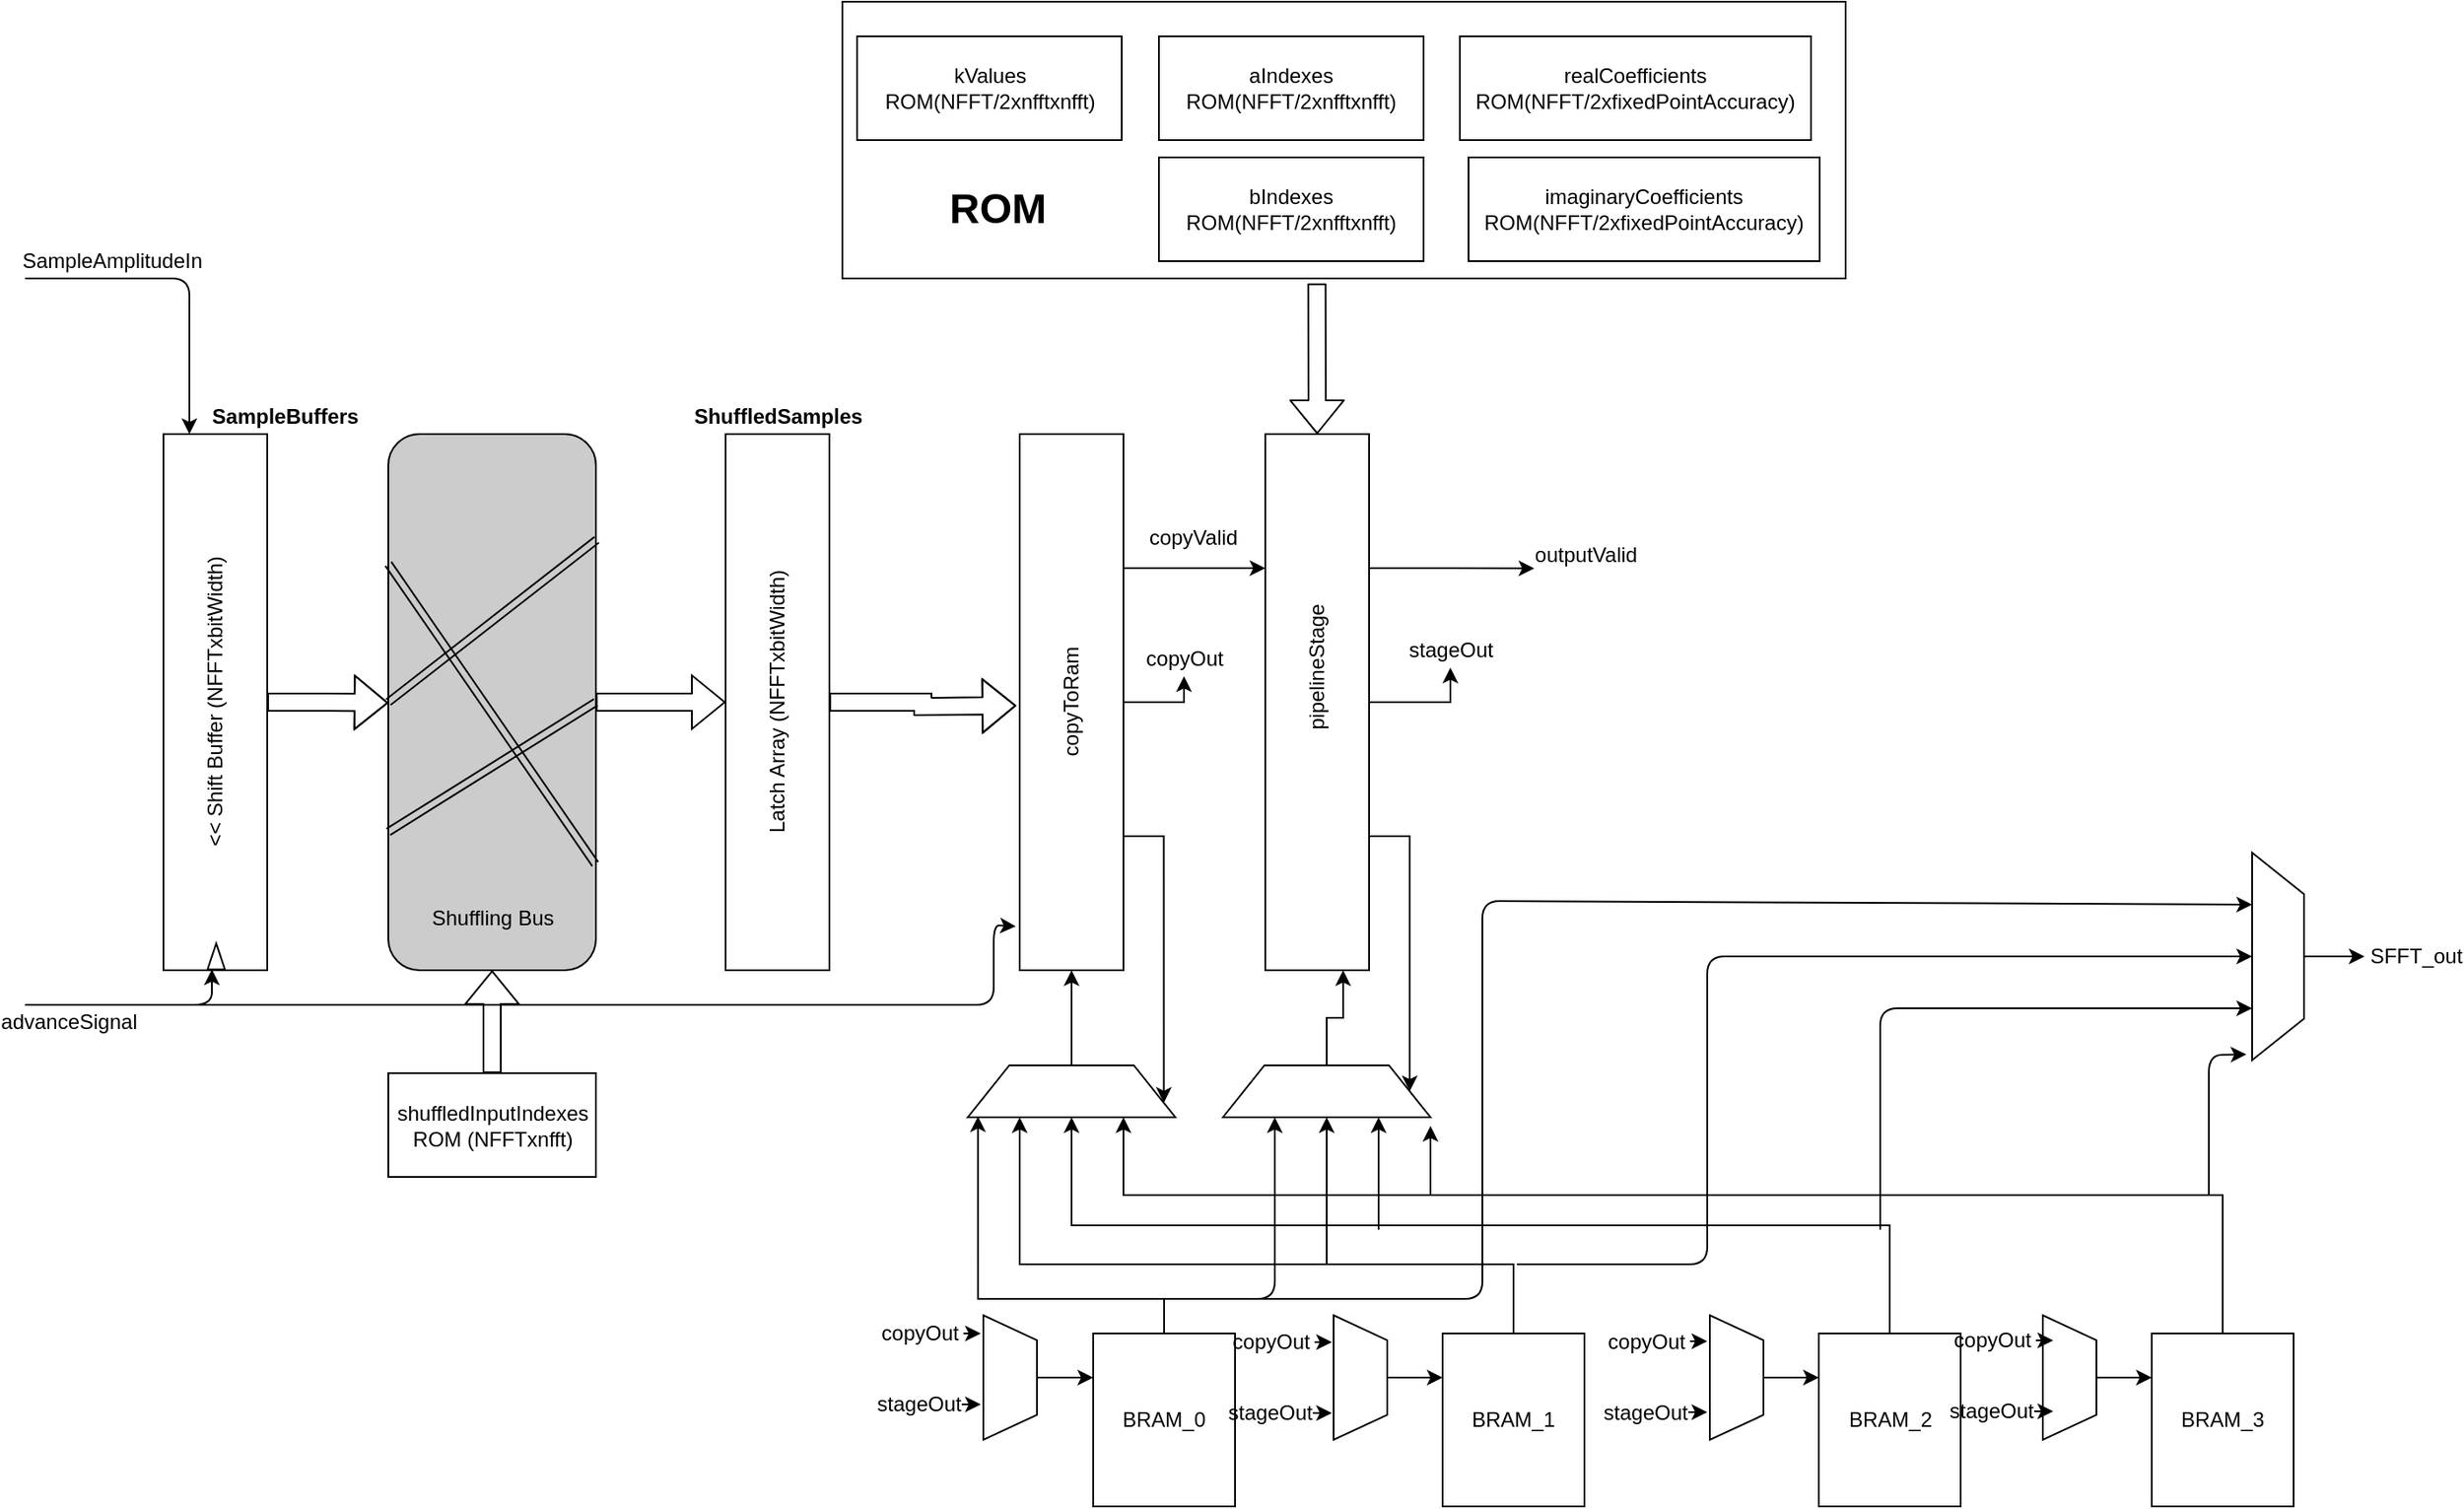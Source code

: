 <mxfile version="10.6.7" type="device"><diagram id="_WRftSVOKLT4hcpUIGDj" name="Page-1"><mxGraphModel dx="1534" dy="1221" grid="1" gridSize="10" guides="1" tooltips="1" connect="1" arrows="1" fold="1" page="1" pageScale="1" pageWidth="850" pageHeight="1100" math="0" shadow="0"><root><mxCell id="0"/><mxCell id="1" parent="0"/><mxCell id="M4D6DiIM8O4_KH2jBR2v-3" value="" style="group" parent="1" vertex="1" connectable="0"><mxGeometry x="82.5" y="340" width="170" height="310" as="geometry"/></mxCell><mxCell id="M4D6DiIM8O4_KH2jBR2v-10" value="" style="group" parent="M4D6DiIM8O4_KH2jBR2v-3" vertex="1" connectable="0"><mxGeometry width="170" height="310" as="geometry"/></mxCell><mxCell id="M4D6DiIM8O4_KH2jBR2v-1" value="" style="rounded=0;whiteSpace=wrap;html=1;" parent="M4D6DiIM8O4_KH2jBR2v-10" vertex="1"><mxGeometry x="55" width="60" height="310" as="geometry"/></mxCell><mxCell id="M4D6DiIM8O4_KH2jBR2v-2" value="&amp;lt;&amp;lt; Shift Buffer (NFFTxbitWidth)" style="text;html=1;strokeColor=none;fillColor=none;align=center;verticalAlign=middle;whiteSpace=wrap;rounded=0;rotation=-90;" parent="M4D6DiIM8O4_KH2jBR2v-10" vertex="1"><mxGeometry y="145" width="170" height="20" as="geometry"/></mxCell><mxCell id="M4D6DiIM8O4_KH2jBR2v-6" value="" style="triangle;whiteSpace=wrap;html=1;rotation=-90;" parent="M4D6DiIM8O4_KH2jBR2v-10" vertex="1"><mxGeometry x="78" y="297" width="15" height="10" as="geometry"/></mxCell><mxCell id="M4D6DiIM8O4_KH2jBR2v-4" value="" style="endArrow=classic;html=1;entryX=0.25;entryY=0;entryDx=0;entryDy=0;" parent="1" target="M4D6DiIM8O4_KH2jBR2v-1" edge="1"><mxGeometry width="50" height="50" relative="1" as="geometry"><mxPoint x="57.5" y="250" as="sourcePoint"/><mxPoint x="137.5" y="670" as="targetPoint"/><Array as="points"><mxPoint x="152.5" y="250"/></Array></mxGeometry></mxCell><mxCell id="M4D6DiIM8O4_KH2jBR2v-5" value="SampleAmplitudeIn" style="text;html=1;strokeColor=none;fillColor=none;align=center;verticalAlign=middle;whiteSpace=wrap;rounded=0;" parent="1" vertex="1"><mxGeometry x="87.5" y="230" width="40" height="20" as="geometry"/></mxCell><mxCell id="M4D6DiIM8O4_KH2jBR2v-7" value="" style="endArrow=classic;html=1;entryX=0;entryY=0.25;entryDx=0;entryDy=0;" parent="1" target="M4D6DiIM8O4_KH2jBR2v-6" edge="1"><mxGeometry width="50" height="50" relative="1" as="geometry"><mxPoint x="57.5" y="670" as="sourcePoint"/><mxPoint x="97.5" y="670" as="targetPoint"/><Array as="points"><mxPoint x="165.5" y="670"/></Array></mxGeometry></mxCell><mxCell id="M4D6DiIM8O4_KH2jBR2v-8" value="advanceSignal" style="text;html=1;strokeColor=none;fillColor=none;align=center;verticalAlign=middle;whiteSpace=wrap;rounded=0;" parent="1" vertex="1"><mxGeometry x="62.5" y="670" width="40" height="20" as="geometry"/></mxCell><mxCell id="M4D6DiIM8O4_KH2jBR2v-12" value="&lt;b&gt;SampleBuffers&lt;/b&gt;" style="text;html=1;strokeColor=none;fillColor=none;align=center;verticalAlign=middle;whiteSpace=wrap;rounded=0;" parent="1" vertex="1"><mxGeometry x="187.5" y="320" width="40" height="20" as="geometry"/></mxCell><mxCell id="M4D6DiIM8O4_KH2jBR2v-20" value="" style="group" parent="1" vertex="1" connectable="0"><mxGeometry x="267.5" y="340" width="120" height="310" as="geometry"/></mxCell><mxCell id="M4D6DiIM8O4_KH2jBR2v-11" value="" style="rounded=1;whiteSpace=wrap;html=1;fillColor=#CCCCCC;" parent="M4D6DiIM8O4_KH2jBR2v-20" vertex="1"><mxGeometry width="120" height="310" as="geometry"/></mxCell><mxCell id="M4D6DiIM8O4_KH2jBR2v-16" value="" style="shape=link;html=1;width=-4.167;entryX=0.997;entryY=0.802;entryDx=0;entryDy=0;entryPerimeter=0;" parent="M4D6DiIM8O4_KH2jBR2v-20" target="M4D6DiIM8O4_KH2jBR2v-11" edge="1"><mxGeometry width="50" height="50" relative="1" as="geometry"><mxPoint y="75" as="sourcePoint"/><mxPoint x="80" y="235" as="targetPoint"/></mxGeometry></mxCell><mxCell id="M4D6DiIM8O4_KH2jBR2v-17" value="" style="shape=link;html=1;width=-4.167;entryX=1;entryY=0.5;entryDx=0;entryDy=0;" parent="M4D6DiIM8O4_KH2jBR2v-20" target="M4D6DiIM8O4_KH2jBR2v-11" edge="1"><mxGeometry width="50" height="50" relative="1" as="geometry"><mxPoint y="230" as="sourcePoint"/><mxPoint x="180" y="165" as="targetPoint"/></mxGeometry></mxCell><mxCell id="M4D6DiIM8O4_KH2jBR2v-18" value="" style="shape=link;html=1;width=-4.167;exitX=0;exitY=0.5;exitDx=0;exitDy=0;entryX=1.004;entryY=0.197;entryDx=0;entryDy=0;entryPerimeter=0;" parent="M4D6DiIM8O4_KH2jBR2v-20" source="M4D6DiIM8O4_KH2jBR2v-11" target="M4D6DiIM8O4_KH2jBR2v-11" edge="1"><mxGeometry width="50" height="50" relative="1" as="geometry"><mxPoint x="20" y="95" as="sourcePoint"/><mxPoint x="100" y="255" as="targetPoint"/></mxGeometry></mxCell><mxCell id="M4D6DiIM8O4_KH2jBR2v-19" value="Shuffling Bus" style="text;html=1;strokeColor=none;fillColor=none;align=center;verticalAlign=middle;whiteSpace=wrap;rounded=0;" parent="M4D6DiIM8O4_KH2jBR2v-20" vertex="1"><mxGeometry x="20" y="270" width="80" height="20" as="geometry"/></mxCell><mxCell id="M4D6DiIM8O4_KH2jBR2v-21" value="" style="group" parent="1" vertex="1" connectable="0"><mxGeometry x="407.5" y="340" width="170" height="310" as="geometry"/></mxCell><mxCell id="M4D6DiIM8O4_KH2jBR2v-22" value="" style="group" parent="M4D6DiIM8O4_KH2jBR2v-21" vertex="1" connectable="0"><mxGeometry width="170" height="310" as="geometry"/></mxCell><mxCell id="M4D6DiIM8O4_KH2jBR2v-23" value="" style="rounded=0;whiteSpace=wrap;html=1;" parent="M4D6DiIM8O4_KH2jBR2v-22" vertex="1"><mxGeometry x="55" width="60" height="310" as="geometry"/></mxCell><mxCell id="M4D6DiIM8O4_KH2jBR2v-24" value="Latch Array (NFFTxbitWidth)" style="text;html=1;strokeColor=none;fillColor=none;align=center;verticalAlign=middle;whiteSpace=wrap;rounded=0;rotation=-90;" parent="M4D6DiIM8O4_KH2jBR2v-22" vertex="1"><mxGeometry y="145" width="170" height="20" as="geometry"/></mxCell><mxCell id="M4D6DiIM8O4_KH2jBR2v-29" value="&lt;b&gt;ShuffledSamples&lt;/b&gt;" style="text;html=1;strokeColor=none;fillColor=none;align=center;verticalAlign=middle;whiteSpace=wrap;rounded=0;" parent="1" vertex="1"><mxGeometry x="473" y="320" width="40" height="20" as="geometry"/></mxCell><mxCell id="M4D6DiIM8O4_KH2jBR2v-31" style="edgeStyle=orthogonalEdgeStyle;shape=flexArrow;rounded=0;orthogonalLoop=1;jettySize=auto;html=1;exitX=0.5;exitY=0;exitDx=0;exitDy=0;entryX=0.5;entryY=1;entryDx=0;entryDy=0;" parent="1" source="M4D6DiIM8O4_KH2jBR2v-30" target="M4D6DiIM8O4_KH2jBR2v-11" edge="1"><mxGeometry relative="1" as="geometry"/></mxCell><mxCell id="M4D6DiIM8O4_KH2jBR2v-30" value="shuffledInputIndexes ROM (NFFTxnfft)" style="rounded=0;whiteSpace=wrap;html=1;fillColor=#FFFFFF;" parent="1" vertex="1"><mxGeometry x="267.5" y="709.5" width="120" height="60" as="geometry"/></mxCell><mxCell id="M4D6DiIM8O4_KH2jBR2v-81" value="" style="group" parent="1" vertex="1" connectable="0"><mxGeometry x="1284.5" y="130" width="170" height="330" as="geometry"/></mxCell><mxCell id="M4D6DiIM8O4_KH2jBR2v-82" value="" style="group" parent="M4D6DiIM8O4_KH2jBR2v-81" vertex="1" connectable="0"><mxGeometry y="20" width="170" height="310" as="geometry"/></mxCell><mxCell id="M4D6DiIM8O4_KH2jBR2v-99" style="edgeStyle=orthogonalEdgeStyle;shape=flexArrow;rounded=0;orthogonalLoop=1;jettySize=auto;html=1;exitX=1;exitY=0.5;exitDx=0;exitDy=0;" parent="1" source="M4D6DiIM8O4_KH2jBR2v-1" edge="1"><mxGeometry relative="1" as="geometry"><mxPoint x="267.5" y="495.333" as="targetPoint"/></mxGeometry></mxCell><mxCell id="M4D6DiIM8O4_KH2jBR2v-100" style="edgeStyle=orthogonalEdgeStyle;shape=flexArrow;rounded=0;orthogonalLoop=1;jettySize=auto;html=1;exitX=1;exitY=0.5;exitDx=0;exitDy=0;entryX=0;entryY=0.5;entryDx=0;entryDy=0;" parent="1" source="M4D6DiIM8O4_KH2jBR2v-11" target="M4D6DiIM8O4_KH2jBR2v-23" edge="1"><mxGeometry relative="1" as="geometry"/></mxCell><mxCell id="M4D6DiIM8O4_KH2jBR2v-101" style="edgeStyle=orthogonalEdgeStyle;shape=flexArrow;rounded=0;orthogonalLoop=1;jettySize=auto;html=1;exitX=1;exitY=0.5;exitDx=0;exitDy=0;entryX=0;entryY=0.5;entryDx=0;entryDy=0;" parent="1" edge="1"><mxGeometry relative="1" as="geometry"><mxPoint x="785" y="305" as="sourcePoint"/></mxGeometry></mxCell><mxCell id="M4D6DiIM8O4_KH2jBR2v-102" style="edgeStyle=orthogonalEdgeStyle;shape=flexArrow;rounded=0;orthogonalLoop=1;jettySize=auto;html=1;exitX=1;exitY=0.5;exitDx=0;exitDy=0;entryX=0;entryY=0.5;entryDx=0;entryDy=0;" parent="1" edge="1"><mxGeometry relative="1" as="geometry"/></mxCell><mxCell id="M4D6DiIM8O4_KH2jBR2v-103" style="edgeStyle=orthogonalEdgeStyle;shape=flexArrow;rounded=0;orthogonalLoop=1;jettySize=auto;html=1;exitX=1;exitY=0.5;exitDx=0;exitDy=0;entryX=0;entryY=0.5;entryDx=0;entryDy=0;" parent="1" edge="1"><mxGeometry relative="1" as="geometry"/></mxCell><mxCell id="M4D6DiIM8O4_KH2jBR2v-104" style="edgeStyle=orthogonalEdgeStyle;shape=flexArrow;rounded=0;orthogonalLoop=1;jettySize=auto;html=1;exitX=1;exitY=0.5;exitDx=0;exitDy=0;entryX=0;entryY=0.5;entryDx=0;entryDy=0;" parent="1" edge="1"><mxGeometry relative="1" as="geometry"/></mxCell><mxCell id="M4D6DiIM8O4_KH2jBR2v-105" style="edgeStyle=orthogonalEdgeStyle;shape=flexArrow;rounded=0;orthogonalLoop=1;jettySize=auto;html=1;exitX=1;exitY=0.5;exitDx=0;exitDy=0;entryX=0;entryY=0.5;entryDx=0;entryDy=0;" parent="1" edge="1"><mxGeometry relative="1" as="geometry"/></mxCell><mxCell id="M4D6DiIM8O4_KH2jBR2v-106" style="edgeStyle=orthogonalEdgeStyle;shape=flexArrow;rounded=0;orthogonalLoop=1;jettySize=auto;html=1;exitX=1;exitY=0.5;exitDx=0;exitDy=0;entryX=0;entryY=0.5;entryDx=0;entryDy=0;" parent="1" edge="1"><mxGeometry relative="1" as="geometry"/></mxCell><mxCell id="M4D6DiIM8O4_KH2jBR2v-110" style="edgeStyle=orthogonalEdgeStyle;rounded=0;orthogonalLoop=1;jettySize=auto;html=1;exitX=1;exitY=0.25;exitDx=0;exitDy=0;entryX=0;entryY=0.25;entryDx=0;entryDy=0;" parent="1" edge="1"><mxGeometry relative="1" as="geometry"><mxPoint x="785" y="228" as="sourcePoint"/></mxGeometry></mxCell><mxCell id="M4D6DiIM8O4_KH2jBR2v-111" style="edgeStyle=orthogonalEdgeStyle;rounded=0;orthogonalLoop=1;jettySize=auto;html=1;exitX=1;exitY=0.25;exitDx=0;exitDy=0;entryX=0;entryY=0.25;entryDx=0;entryDy=0;" parent="1" edge="1"><mxGeometry relative="1" as="geometry"/></mxCell><mxCell id="M4D6DiIM8O4_KH2jBR2v-112" style="edgeStyle=orthogonalEdgeStyle;rounded=0;orthogonalLoop=1;jettySize=auto;html=1;exitX=1;exitY=0.25;exitDx=0;exitDy=0;entryX=0;entryY=0.25;entryDx=0;entryDy=0;" parent="1" edge="1"><mxGeometry relative="1" as="geometry"/></mxCell><mxCell id="M4D6DiIM8O4_KH2jBR2v-113" style="edgeStyle=orthogonalEdgeStyle;rounded=0;orthogonalLoop=1;jettySize=auto;html=1;exitX=1;exitY=0.25;exitDx=0;exitDy=0;entryX=0;entryY=0.25;entryDx=0;entryDy=0;" parent="1" edge="1"><mxGeometry relative="1" as="geometry"/></mxCell><mxCell id="M4D6DiIM8O4_KH2jBR2v-114" style="edgeStyle=orthogonalEdgeStyle;rounded=0;orthogonalLoop=1;jettySize=auto;html=1;exitX=1;exitY=0.25;exitDx=0;exitDy=0;entryX=0;entryY=0.25;entryDx=0;entryDy=0;" parent="1" edge="1"><mxGeometry relative="1" as="geometry"/></mxCell><mxCell id="M4D6DiIM8O4_KH2jBR2v-115" style="edgeStyle=orthogonalEdgeStyle;rounded=0;orthogonalLoop=1;jettySize=auto;html=1;exitX=1;exitY=0.25;exitDx=0;exitDy=0;entryX=0;entryY=0.25;entryDx=0;entryDy=0;" parent="1" edge="1"><mxGeometry relative="1" as="geometry"/></mxCell><mxCell id="M4D6DiIM8O4_KH2jBR2v-117" style="edgeStyle=orthogonalEdgeStyle;rounded=0;orthogonalLoop=1;jettySize=auto;html=1;exitX=1;exitY=0.25;exitDx=0;exitDy=0;" parent="1" edge="1"><mxGeometry relative="1" as="geometry"><mxPoint x="1480" y="228" as="targetPoint"/></mxGeometry></mxCell><mxCell id="M4D6DiIM8O4_KH2jBR2v-118" style="edgeStyle=orthogonalEdgeStyle;shape=flexArrow;rounded=0;orthogonalLoop=1;jettySize=auto;html=1;exitX=1;exitY=0.5;exitDx=0;exitDy=0;" parent="1" edge="1"><mxGeometry relative="1" as="geometry"><mxPoint x="1480" y="305.333" as="targetPoint"/></mxGeometry></mxCell><mxCell id="M4D6DiIM8O4_KH2jBR2v-122" value="kValues ROM(NFFT/2xnfftxnfft)" style="rounded=0;whiteSpace=wrap;html=1;fillColor=#FFFFFF;" parent="1" vertex="1"><mxGeometry x="538.5" y="110" width="153" height="60" as="geometry"/></mxCell><mxCell id="M4D6DiIM8O4_KH2jBR2v-123" value="aIndexes ROM(NFFT/2xnfftxnfft)" style="rounded=0;whiteSpace=wrap;html=1;fillColor=#FFFFFF;" parent="1" vertex="1"><mxGeometry x="713" y="110" width="153" height="60" as="geometry"/></mxCell><mxCell id="M4D6DiIM8O4_KH2jBR2v-124" value="bIndexes ROM(NFFT/2xnfftxnfft)" style="rounded=0;whiteSpace=wrap;html=1;fillColor=#FFFFFF;" parent="1" vertex="1"><mxGeometry x="713" y="180" width="153" height="60" as="geometry"/></mxCell><mxCell id="M4D6DiIM8O4_KH2jBR2v-125" value="realCoefficients&lt;br&gt;ROM(NFFT/2xfixedPointAccuracy)" style="rounded=0;whiteSpace=wrap;html=1;fillColor=#FFFFFF;" parent="1" vertex="1"><mxGeometry x="887" y="110" width="203" height="60" as="geometry"/></mxCell><mxCell id="M4D6DiIM8O4_KH2jBR2v-126" value="imaginaryCoefficients&lt;br&gt;ROM(NFFT/2xfixedPointAccuracy)" style="rounded=0;whiteSpace=wrap;html=1;fillColor=#FFFFFF;" parent="1" vertex="1"><mxGeometry x="892" y="180" width="203" height="60" as="geometry"/></mxCell><mxCell id="M4D6DiIM8O4_KH2jBR2v-127" value="" style="rounded=0;whiteSpace=wrap;html=1;fillColor=none;" parent="1" vertex="1"><mxGeometry x="530" y="90" width="580" height="160" as="geometry"/></mxCell><mxCell id="M4D6DiIM8O4_KH2jBR2v-128" value="&lt;b&gt;&lt;font style=&quot;font-size: 24px&quot;&gt;ROM&lt;/font&gt;&lt;/b&gt;" style="text;html=1;strokeColor=none;fillColor=none;align=center;verticalAlign=middle;whiteSpace=wrap;rounded=0;" parent="1" vertex="1"><mxGeometry x="600" y="200" width="40" height="20" as="geometry"/></mxCell><mxCell id="F-Q1KG6s0Ci1b4CUK3EE-4" style="edgeStyle=orthogonalEdgeStyle;rounded=0;orthogonalLoop=1;jettySize=auto;html=1;exitX=1;exitY=0.25;exitDx=0;exitDy=0;entryX=0;entryY=0.25;entryDx=0;entryDy=0;" edge="1" parent="1" source="M4D6DiIM8O4_KH2jBR2v-34" target="F-Q1KG6s0Ci1b4CUK3EE-1"><mxGeometry relative="1" as="geometry"/></mxCell><mxCell id="F-Q1KG6s0Ci1b4CUK3EE-43" style="edgeStyle=orthogonalEdgeStyle;rounded=0;orthogonalLoop=1;jettySize=auto;html=1;exitX=1;exitY=0.75;exitDx=0;exitDy=0;entryX=1;entryY=0.75;entryDx=0;entryDy=0;" edge="1" parent="1" source="M4D6DiIM8O4_KH2jBR2v-34" target="F-Q1KG6s0Ci1b4CUK3EE-19"><mxGeometry relative="1" as="geometry"><mxPoint x="720" y="720" as="targetPoint"/></mxGeometry></mxCell><mxCell id="F-Q1KG6s0Ci1b4CUK3EE-48" style="edgeStyle=orthogonalEdgeStyle;rounded=0;orthogonalLoop=1;jettySize=auto;html=1;exitX=1;exitY=0.5;exitDx=0;exitDy=0;entryX=0.5;entryY=1;entryDx=0;entryDy=0;" edge="1" parent="1" source="M4D6DiIM8O4_KH2jBR2v-34" target="F-Q1KG6s0Ci1b4CUK3EE-44"><mxGeometry relative="1" as="geometry"/></mxCell><mxCell id="M4D6DiIM8O4_KH2jBR2v-34" value="" style="rounded=0;whiteSpace=wrap;html=1;" parent="1" vertex="1"><mxGeometry x="632.5" y="340" width="60" height="310" as="geometry"/></mxCell><mxCell id="M4D6DiIM8O4_KH2jBR2v-35" value="copyToRam" style="text;html=1;strokeColor=none;fillColor=none;align=center;verticalAlign=middle;whiteSpace=wrap;rounded=0;rotation=-90;" parent="1" vertex="1"><mxGeometry x="577.5" y="485" width="170" height="20" as="geometry"/></mxCell><mxCell id="M4D6DiIM8O4_KH2jBR2v-119" value="outputValid" style="text;html=1;strokeColor=none;fillColor=none;align=center;verticalAlign=middle;whiteSpace=wrap;rounded=0;" parent="1" vertex="1"><mxGeometry x="940" y="400" width="40" height="20" as="geometry"/></mxCell><mxCell id="M4D6DiIM8O4_KH2jBR2v-120" value="SFFT_out" style="text;html=1;strokeColor=none;fillColor=none;align=center;verticalAlign=middle;whiteSpace=wrap;rounded=0;" parent="1" vertex="1"><mxGeometry x="1420" y="632" width="40" height="20" as="geometry"/></mxCell><mxCell id="QLt9Gw07JfXQnme5-iJ--3" style="edgeStyle=orthogonalEdgeStyle;shape=flexArrow;rounded=0;orthogonalLoop=1;jettySize=auto;html=1;exitX=1;exitY=0.5;exitDx=0;exitDy=0;entryX=0.75;entryY=1;entryDx=0;entryDy=0;" parent="1" source="M4D6DiIM8O4_KH2jBR2v-23" edge="1"><mxGeometry relative="1" as="geometry"><mxPoint x="630.5" y="497" as="targetPoint"/></mxGeometry></mxCell><mxCell id="QLt9Gw07JfXQnme5-iJ--9" value="" style="endArrow=classic;html=1;entryX=-0.037;entryY=0.918;entryDx=0;entryDy=0;entryPerimeter=0;" parent="1" target="M4D6DiIM8O4_KH2jBR2v-34" edge="1"><mxGeometry width="50" height="50" relative="1" as="geometry"><mxPoint x="147.5" y="670" as="sourcePoint"/><mxPoint x="137.5" y="900" as="targetPoint"/><Array as="points"><mxPoint x="437.5" y="670"/><mxPoint x="617.5" y="670"/><mxPoint x="617.5" y="624"/></Array></mxGeometry></mxCell><mxCell id="F-Q1KG6s0Ci1b4CUK3EE-5" style="edgeStyle=orthogonalEdgeStyle;rounded=0;orthogonalLoop=1;jettySize=auto;html=1;exitX=1;exitY=0.25;exitDx=0;exitDy=0;" edge="1" parent="1" source="F-Q1KG6s0Ci1b4CUK3EE-1"><mxGeometry relative="1" as="geometry"><mxPoint x="930" y="417.667" as="targetPoint"/></mxGeometry></mxCell><mxCell id="F-Q1KG6s0Ci1b4CUK3EE-42" style="edgeStyle=orthogonalEdgeStyle;rounded=0;orthogonalLoop=1;jettySize=auto;html=1;exitX=1;exitY=0.75;exitDx=0;exitDy=0;entryX=1;entryY=0.5;entryDx=0;entryDy=0;" edge="1" parent="1" source="F-Q1KG6s0Ci1b4CUK3EE-1" target="F-Q1KG6s0Ci1b4CUK3EE-23"><mxGeometry relative="1" as="geometry"/></mxCell><mxCell id="F-Q1KG6s0Ci1b4CUK3EE-49" style="edgeStyle=orthogonalEdgeStyle;rounded=0;orthogonalLoop=1;jettySize=auto;html=1;exitX=1;exitY=0.5;exitDx=0;exitDy=0;entryX=0.5;entryY=1;entryDx=0;entryDy=0;" edge="1" parent="1" source="F-Q1KG6s0Ci1b4CUK3EE-1" target="F-Q1KG6s0Ci1b4CUK3EE-46"><mxGeometry relative="1" as="geometry"/></mxCell><mxCell id="F-Q1KG6s0Ci1b4CUK3EE-1" value="" style="rounded=0;whiteSpace=wrap;html=1;" vertex="1" parent="1"><mxGeometry x="774.5" y="340" width="60" height="310" as="geometry"/></mxCell><mxCell id="F-Q1KG6s0Ci1b4CUK3EE-2" value="pipelineStage" style="text;html=1;strokeColor=none;fillColor=none;align=center;verticalAlign=middle;whiteSpace=wrap;rounded=0;rotation=-90;" vertex="1" parent="1"><mxGeometry x="719.5" y="465" width="170" height="20" as="geometry"/></mxCell><mxCell id="F-Q1KG6s0Ci1b4CUK3EE-3" value="" style="shape=flexArrow;endArrow=classic;html=1;entryX=0.5;entryY=0;entryDx=0;entryDy=0;exitX=0.473;exitY=1.018;exitDx=0;exitDy=0;exitPerimeter=0;" edge="1" parent="1" source="M4D6DiIM8O4_KH2jBR2v-127" target="F-Q1KG6s0Ci1b4CUK3EE-1"><mxGeometry width="50" height="50" relative="1" as="geometry"><mxPoint x="460" y="840" as="sourcePoint"/><mxPoint x="510" y="790" as="targetPoint"/></mxGeometry></mxCell><mxCell id="F-Q1KG6s0Ci1b4CUK3EE-25" style="edgeStyle=orthogonalEdgeStyle;rounded=0;orthogonalLoop=1;jettySize=auto;html=1;exitX=0.5;exitY=0;exitDx=0;exitDy=0;entryX=0.049;entryY=0.983;entryDx=0;entryDy=0;entryPerimeter=0;" edge="1" parent="1" source="F-Q1KG6s0Ci1b4CUK3EE-6" target="F-Q1KG6s0Ci1b4CUK3EE-19"><mxGeometry relative="1" as="geometry"><Array as="points"><mxPoint x="716" y="840"/><mxPoint x="608" y="840"/></Array></mxGeometry></mxCell><mxCell id="F-Q1KG6s0Ci1b4CUK3EE-6" value="BRAM_0" style="rounded=0;whiteSpace=wrap;html=1;" vertex="1" parent="1"><mxGeometry x="675" y="860" width="82" height="100" as="geometry"/></mxCell><mxCell id="F-Q1KG6s0Ci1b4CUK3EE-9" style="edgeStyle=orthogonalEdgeStyle;rounded=0;orthogonalLoop=1;jettySize=auto;html=1;exitX=0.5;exitY=0;exitDx=0;exitDy=0;entryX=0;entryY=0.25;entryDx=0;entryDy=0;" edge="1" parent="1" source="F-Q1KG6s0Ci1b4CUK3EE-7" target="F-Q1KG6s0Ci1b4CUK3EE-6"><mxGeometry relative="1" as="geometry"/></mxCell><mxCell id="F-Q1KG6s0Ci1b4CUK3EE-7" value="" style="shape=trapezoid;perimeter=trapezoidPerimeter;whiteSpace=wrap;html=1;rotation=90;" vertex="1" parent="1"><mxGeometry x="591" y="870" width="72" height="31" as="geometry"/></mxCell><mxCell id="F-Q1KG6s0Ci1b4CUK3EE-26" style="edgeStyle=orthogonalEdgeStyle;rounded=0;orthogonalLoop=1;jettySize=auto;html=1;exitX=0.5;exitY=0;exitDx=0;exitDy=0;entryX=0.25;entryY=1;entryDx=0;entryDy=0;" edge="1" parent="1" source="F-Q1KG6s0Ci1b4CUK3EE-10" target="F-Q1KG6s0Ci1b4CUK3EE-19"><mxGeometry relative="1" as="geometry"><Array as="points"><mxPoint x="918" y="820"/><mxPoint x="633" y="820"/></Array></mxGeometry></mxCell><mxCell id="F-Q1KG6s0Ci1b4CUK3EE-10" value="BRAM_1" style="rounded=0;whiteSpace=wrap;html=1;" vertex="1" parent="1"><mxGeometry x="877" y="860" width="82" height="100" as="geometry"/></mxCell><mxCell id="F-Q1KG6s0Ci1b4CUK3EE-11" style="edgeStyle=orthogonalEdgeStyle;rounded=0;orthogonalLoop=1;jettySize=auto;html=1;exitX=0.5;exitY=0;exitDx=0;exitDy=0;entryX=0;entryY=0.25;entryDx=0;entryDy=0;" edge="1" parent="1" source="F-Q1KG6s0Ci1b4CUK3EE-12" target="F-Q1KG6s0Ci1b4CUK3EE-10"><mxGeometry relative="1" as="geometry"/></mxCell><mxCell id="F-Q1KG6s0Ci1b4CUK3EE-12" value="" style="shape=trapezoid;perimeter=trapezoidPerimeter;whiteSpace=wrap;html=1;rotation=90;" vertex="1" parent="1"><mxGeometry x="793.5" y="870" width="72" height="31" as="geometry"/></mxCell><mxCell id="F-Q1KG6s0Ci1b4CUK3EE-27" style="edgeStyle=orthogonalEdgeStyle;rounded=0;orthogonalLoop=1;jettySize=auto;html=1;exitX=0.5;exitY=0;exitDx=0;exitDy=0;" edge="1" parent="1" source="F-Q1KG6s0Ci1b4CUK3EE-13" target="F-Q1KG6s0Ci1b4CUK3EE-19"><mxGeometry relative="1" as="geometry"/></mxCell><mxCell id="F-Q1KG6s0Ci1b4CUK3EE-13" value="BRAM_2" style="rounded=0;whiteSpace=wrap;html=1;" vertex="1" parent="1"><mxGeometry x="1094.5" y="860" width="82" height="100" as="geometry"/></mxCell><mxCell id="F-Q1KG6s0Ci1b4CUK3EE-14" style="edgeStyle=orthogonalEdgeStyle;rounded=0;orthogonalLoop=1;jettySize=auto;html=1;exitX=0.5;exitY=0;exitDx=0;exitDy=0;entryX=0;entryY=0.25;entryDx=0;entryDy=0;" edge="1" parent="1" source="F-Q1KG6s0Ci1b4CUK3EE-15" target="F-Q1KG6s0Ci1b4CUK3EE-13"><mxGeometry relative="1" as="geometry"/></mxCell><mxCell id="F-Q1KG6s0Ci1b4CUK3EE-15" value="" style="shape=trapezoid;perimeter=trapezoidPerimeter;whiteSpace=wrap;html=1;rotation=90;" vertex="1" parent="1"><mxGeometry x="1011" y="870" width="72" height="31" as="geometry"/></mxCell><mxCell id="F-Q1KG6s0Ci1b4CUK3EE-28" style="edgeStyle=orthogonalEdgeStyle;rounded=0;orthogonalLoop=1;jettySize=auto;html=1;exitX=0.5;exitY=0;exitDx=0;exitDy=0;entryX=0.75;entryY=1;entryDx=0;entryDy=0;" edge="1" parent="1" source="F-Q1KG6s0Ci1b4CUK3EE-16" target="F-Q1KG6s0Ci1b4CUK3EE-19"><mxGeometry relative="1" as="geometry"><Array as="points"><mxPoint x="1328" y="780"/><mxPoint x="693" y="780"/></Array></mxGeometry></mxCell><mxCell id="F-Q1KG6s0Ci1b4CUK3EE-16" value="BRAM_3" style="rounded=0;whiteSpace=wrap;html=1;" vertex="1" parent="1"><mxGeometry x="1287" y="860" width="82" height="100" as="geometry"/></mxCell><mxCell id="F-Q1KG6s0Ci1b4CUK3EE-17" style="edgeStyle=orthogonalEdgeStyle;rounded=0;orthogonalLoop=1;jettySize=auto;html=1;exitX=0.5;exitY=0;exitDx=0;exitDy=0;entryX=0;entryY=0.25;entryDx=0;entryDy=0;" edge="1" parent="1" source="F-Q1KG6s0Ci1b4CUK3EE-18" target="F-Q1KG6s0Ci1b4CUK3EE-16"><mxGeometry relative="1" as="geometry"/></mxCell><mxCell id="F-Q1KG6s0Ci1b4CUK3EE-18" value="" style="shape=trapezoid;perimeter=trapezoidPerimeter;whiteSpace=wrap;html=1;rotation=90;" vertex="1" parent="1"><mxGeometry x="1203.5" y="870" width="72" height="31" as="geometry"/></mxCell><mxCell id="F-Q1KG6s0Ci1b4CUK3EE-40" style="edgeStyle=orthogonalEdgeStyle;rounded=0;orthogonalLoop=1;jettySize=auto;html=1;exitX=0.5;exitY=0;exitDx=0;exitDy=0;" edge="1" parent="1" source="F-Q1KG6s0Ci1b4CUK3EE-19" target="M4D6DiIM8O4_KH2jBR2v-34"><mxGeometry relative="1" as="geometry"/></mxCell><mxCell id="F-Q1KG6s0Ci1b4CUK3EE-19" value="" style="shape=trapezoid;perimeter=trapezoidPerimeter;whiteSpace=wrap;html=1;" vertex="1" parent="1"><mxGeometry x="602.5" y="705" width="120" height="30" as="geometry"/></mxCell><mxCell id="F-Q1KG6s0Ci1b4CUK3EE-41" style="edgeStyle=orthogonalEdgeStyle;rounded=0;orthogonalLoop=1;jettySize=auto;html=1;exitX=0.5;exitY=0;exitDx=0;exitDy=0;entryX=0.75;entryY=1;entryDx=0;entryDy=0;" edge="1" parent="1" source="F-Q1KG6s0Ci1b4CUK3EE-23" target="F-Q1KG6s0Ci1b4CUK3EE-1"><mxGeometry relative="1" as="geometry"/></mxCell><mxCell id="F-Q1KG6s0Ci1b4CUK3EE-23" value="" style="shape=trapezoid;perimeter=trapezoidPerimeter;whiteSpace=wrap;html=1;" vertex="1" parent="1"><mxGeometry x="750" y="705" width="120" height="30" as="geometry"/></mxCell><mxCell id="F-Q1KG6s0Ci1b4CUK3EE-39" style="edgeStyle=orthogonalEdgeStyle;rounded=0;orthogonalLoop=1;jettySize=auto;html=1;exitX=0.5;exitY=0;exitDx=0;exitDy=0;" edge="1" parent="1" source="F-Q1KG6s0Ci1b4CUK3EE-24"><mxGeometry relative="1" as="geometry"><mxPoint x="1410" y="642" as="targetPoint"/></mxGeometry></mxCell><mxCell id="F-Q1KG6s0Ci1b4CUK3EE-24" value="" style="shape=trapezoid;perimeter=trapezoidPerimeter;whiteSpace=wrap;html=1;rotation=90;" vertex="1" parent="1"><mxGeometry x="1300" y="627" width="120" height="30" as="geometry"/></mxCell><mxCell id="F-Q1KG6s0Ci1b4CUK3EE-29" value="" style="endArrow=classic;html=1;entryX=0.25;entryY=1;entryDx=0;entryDy=0;" edge="1" parent="1" target="F-Q1KG6s0Ci1b4CUK3EE-23"><mxGeometry width="50" height="50" relative="1" as="geometry"><mxPoint x="710" y="840" as="sourcePoint"/><mxPoint x="540" y="980" as="targetPoint"/><Array as="points"><mxPoint x="780" y="840"/></Array></mxGeometry></mxCell><mxCell id="F-Q1KG6s0Ci1b4CUK3EE-30" value="" style="endArrow=classic;html=1;entryX=0.5;entryY=1;entryDx=0;entryDy=0;" edge="1" parent="1" target="F-Q1KG6s0Ci1b4CUK3EE-23"><mxGeometry width="50" height="50" relative="1" as="geometry"><mxPoint x="810" y="820" as="sourcePoint"/><mxPoint x="540" y="980" as="targetPoint"/></mxGeometry></mxCell><mxCell id="F-Q1KG6s0Ci1b4CUK3EE-31" value="" style="endArrow=classic;html=1;entryX=0.75;entryY=1;entryDx=0;entryDy=0;" edge="1" parent="1" target="F-Q1KG6s0Ci1b4CUK3EE-23"><mxGeometry width="50" height="50" relative="1" as="geometry"><mxPoint x="840" y="800" as="sourcePoint"/><mxPoint x="540" y="980" as="targetPoint"/></mxGeometry></mxCell><mxCell id="F-Q1KG6s0Ci1b4CUK3EE-32" value="" style="endArrow=classic;html=1;entryX=1;entryY=1.167;entryDx=0;entryDy=0;entryPerimeter=0;" edge="1" parent="1" target="F-Q1KG6s0Ci1b4CUK3EE-23"><mxGeometry width="50" height="50" relative="1" as="geometry"><mxPoint x="870" y="780" as="sourcePoint"/><mxPoint x="540" y="980" as="targetPoint"/></mxGeometry></mxCell><mxCell id="F-Q1KG6s0Ci1b4CUK3EE-33" value="" style="endArrow=classic;html=1;entryX=0.972;entryY=1.111;entryDx=0;entryDy=0;entryPerimeter=0;" edge="1" parent="1" target="F-Q1KG6s0Ci1b4CUK3EE-24"><mxGeometry width="50" height="50" relative="1" as="geometry"><mxPoint x="1320" y="780" as="sourcePoint"/><mxPoint x="650" y="980" as="targetPoint"/><Array as="points"><mxPoint x="1320" y="699"/></Array></mxGeometry></mxCell><mxCell id="F-Q1KG6s0Ci1b4CUK3EE-34" value="" style="endArrow=classic;html=1;entryX=0.75;entryY=1;entryDx=0;entryDy=0;" edge="1" parent="1" target="F-Q1KG6s0Ci1b4CUK3EE-24"><mxGeometry width="50" height="50" relative="1" as="geometry"><mxPoint x="1130" y="800" as="sourcePoint"/><mxPoint x="650" y="980" as="targetPoint"/><Array as="points"><mxPoint x="1130" y="672"/></Array></mxGeometry></mxCell><mxCell id="F-Q1KG6s0Ci1b4CUK3EE-35" value="" style="endArrow=classic;html=1;entryX=0.5;entryY=1;entryDx=0;entryDy=0;" edge="1" parent="1" target="F-Q1KG6s0Ci1b4CUK3EE-24"><mxGeometry width="50" height="50" relative="1" as="geometry"><mxPoint x="920" y="820" as="sourcePoint"/><mxPoint x="650" y="980" as="targetPoint"/><Array as="points"><mxPoint x="1030" y="820"/><mxPoint x="1030" y="642"/></Array></mxGeometry></mxCell><mxCell id="F-Q1KG6s0Ci1b4CUK3EE-36" value="" style="endArrow=classic;html=1;entryX=0.25;entryY=1;entryDx=0;entryDy=0;" edge="1" parent="1" target="F-Q1KG6s0Ci1b4CUK3EE-24"><mxGeometry width="50" height="50" relative="1" as="geometry"><mxPoint x="770" y="840" as="sourcePoint"/><mxPoint x="650" y="980" as="targetPoint"/><Array as="points"><mxPoint x="900" y="840"/><mxPoint x="900" y="610"/></Array></mxGeometry></mxCell><mxCell id="F-Q1KG6s0Ci1b4CUK3EE-44" value="copyOut" style="text;html=1;strokeColor=none;fillColor=none;align=center;verticalAlign=middle;whiteSpace=wrap;rounded=0;" vertex="1" parent="1"><mxGeometry x="707.5" y="460" width="40" height="20" as="geometry"/></mxCell><mxCell id="F-Q1KG6s0Ci1b4CUK3EE-46" value="stageOut" style="text;html=1;strokeColor=none;fillColor=none;align=center;verticalAlign=middle;whiteSpace=wrap;rounded=0;" vertex="1" parent="1"><mxGeometry x="861.5" y="455" width="40" height="20" as="geometry"/></mxCell><mxCell id="F-Q1KG6s0Ci1b4CUK3EE-47" value="copyValid" style="text;html=1;strokeColor=none;fillColor=none;align=center;verticalAlign=middle;whiteSpace=wrap;rounded=0;" vertex="1" parent="1"><mxGeometry x="713" y="390" width="40" height="20" as="geometry"/></mxCell><mxCell id="F-Q1KG6s0Ci1b4CUK3EE-52" style="edgeStyle=orthogonalEdgeStyle;rounded=0;orthogonalLoop=1;jettySize=auto;html=1;exitX=1;exitY=0.5;exitDx=0;exitDy=0;" edge="1" parent="1" source="F-Q1KG6s0Ci1b4CUK3EE-50"><mxGeometry relative="1" as="geometry"><mxPoint x="610" y="860" as="targetPoint"/></mxGeometry></mxCell><mxCell id="F-Q1KG6s0Ci1b4CUK3EE-50" value="copyOut" style="text;html=1;strokeColor=none;fillColor=none;align=center;verticalAlign=middle;whiteSpace=wrap;rounded=0;" vertex="1" parent="1"><mxGeometry x="550" y="850" width="50" height="20" as="geometry"/></mxCell><mxCell id="F-Q1KG6s0Ci1b4CUK3EE-53" style="edgeStyle=orthogonalEdgeStyle;rounded=0;orthogonalLoop=1;jettySize=auto;html=1;exitX=1;exitY=0.5;exitDx=0;exitDy=0;" edge="1" parent="1" source="F-Q1KG6s0Ci1b4CUK3EE-51"><mxGeometry relative="1" as="geometry"><mxPoint x="610" y="901" as="targetPoint"/></mxGeometry></mxCell><mxCell id="F-Q1KG6s0Ci1b4CUK3EE-51" value="stageOut" style="text;html=1;strokeColor=none;fillColor=none;align=center;verticalAlign=middle;whiteSpace=wrap;rounded=0;" vertex="1" parent="1"><mxGeometry x="550" y="891" width="49" height="20" as="geometry"/></mxCell><mxCell id="F-Q1KG6s0Ci1b4CUK3EE-58" style="edgeStyle=orthogonalEdgeStyle;rounded=0;orthogonalLoop=1;jettySize=auto;html=1;exitX=1;exitY=0.5;exitDx=0;exitDy=0;" edge="1" parent="1" source="F-Q1KG6s0Ci1b4CUK3EE-59"><mxGeometry relative="1" as="geometry"><mxPoint x="813" y="865" as="targetPoint"/></mxGeometry></mxCell><mxCell id="F-Q1KG6s0Ci1b4CUK3EE-59" value="copyOut" style="text;html=1;strokeColor=none;fillColor=none;align=center;verticalAlign=middle;whiteSpace=wrap;rounded=0;" vertex="1" parent="1"><mxGeometry x="753" y="855" width="50" height="20" as="geometry"/></mxCell><mxCell id="F-Q1KG6s0Ci1b4CUK3EE-60" style="edgeStyle=orthogonalEdgeStyle;rounded=0;orthogonalLoop=1;jettySize=auto;html=1;exitX=1;exitY=0.5;exitDx=0;exitDy=0;" edge="1" parent="1" source="F-Q1KG6s0Ci1b4CUK3EE-61"><mxGeometry relative="1" as="geometry"><mxPoint x="813" y="906" as="targetPoint"/></mxGeometry></mxCell><mxCell id="F-Q1KG6s0Ci1b4CUK3EE-61" value="stageOut" style="text;html=1;strokeColor=none;fillColor=none;align=center;verticalAlign=middle;whiteSpace=wrap;rounded=0;" vertex="1" parent="1"><mxGeometry x="753" y="896" width="49" height="20" as="geometry"/></mxCell><mxCell id="F-Q1KG6s0Ci1b4CUK3EE-62" style="edgeStyle=orthogonalEdgeStyle;rounded=0;orthogonalLoop=1;jettySize=auto;html=1;exitX=1;exitY=0.5;exitDx=0;exitDy=0;" edge="1" parent="1" source="F-Q1KG6s0Ci1b4CUK3EE-63"><mxGeometry relative="1" as="geometry"><mxPoint x="1030" y="864.5" as="targetPoint"/></mxGeometry></mxCell><mxCell id="F-Q1KG6s0Ci1b4CUK3EE-63" value="copyOut" style="text;html=1;strokeColor=none;fillColor=none;align=center;verticalAlign=middle;whiteSpace=wrap;rounded=0;" vertex="1" parent="1"><mxGeometry x="970" y="854.5" width="50" height="20" as="geometry"/></mxCell><mxCell id="F-Q1KG6s0Ci1b4CUK3EE-64" style="edgeStyle=orthogonalEdgeStyle;rounded=0;orthogonalLoop=1;jettySize=auto;html=1;exitX=1;exitY=0.5;exitDx=0;exitDy=0;" edge="1" parent="1" source="F-Q1KG6s0Ci1b4CUK3EE-65"><mxGeometry relative="1" as="geometry"><mxPoint x="1030" y="905.5" as="targetPoint"/></mxGeometry></mxCell><mxCell id="F-Q1KG6s0Ci1b4CUK3EE-65" value="stageOut" style="text;html=1;strokeColor=none;fillColor=none;align=center;verticalAlign=middle;whiteSpace=wrap;rounded=0;" vertex="1" parent="1"><mxGeometry x="970" y="895.5" width="49" height="20" as="geometry"/></mxCell><mxCell id="F-Q1KG6s0Ci1b4CUK3EE-66" style="edgeStyle=orthogonalEdgeStyle;rounded=0;orthogonalLoop=1;jettySize=auto;html=1;exitX=1;exitY=0.5;exitDx=0;exitDy=0;" edge="1" parent="1" source="F-Q1KG6s0Ci1b4CUK3EE-67"><mxGeometry relative="1" as="geometry"><mxPoint x="1230" y="864.167" as="targetPoint"/></mxGeometry></mxCell><mxCell id="F-Q1KG6s0Ci1b4CUK3EE-67" value="copyOut" style="text;html=1;strokeColor=none;fillColor=none;align=center;verticalAlign=middle;whiteSpace=wrap;rounded=0;" vertex="1" parent="1"><mxGeometry x="1170" y="854" width="50" height="20" as="geometry"/></mxCell><mxCell id="F-Q1KG6s0Ci1b4CUK3EE-68" style="edgeStyle=orthogonalEdgeStyle;rounded=0;orthogonalLoop=1;jettySize=auto;html=1;exitX=1;exitY=0.5;exitDx=0;exitDy=0;" edge="1" parent="1" source="F-Q1KG6s0Ci1b4CUK3EE-69"><mxGeometry relative="1" as="geometry"><mxPoint x="1230" y="905.167" as="targetPoint"/></mxGeometry></mxCell><mxCell id="F-Q1KG6s0Ci1b4CUK3EE-69" value="stageOut" style="text;html=1;strokeColor=none;fillColor=none;align=center;verticalAlign=middle;whiteSpace=wrap;rounded=0;" vertex="1" parent="1"><mxGeometry x="1170" y="895" width="49" height="20" as="geometry"/></mxCell></root></mxGraphModel></diagram></mxfile>